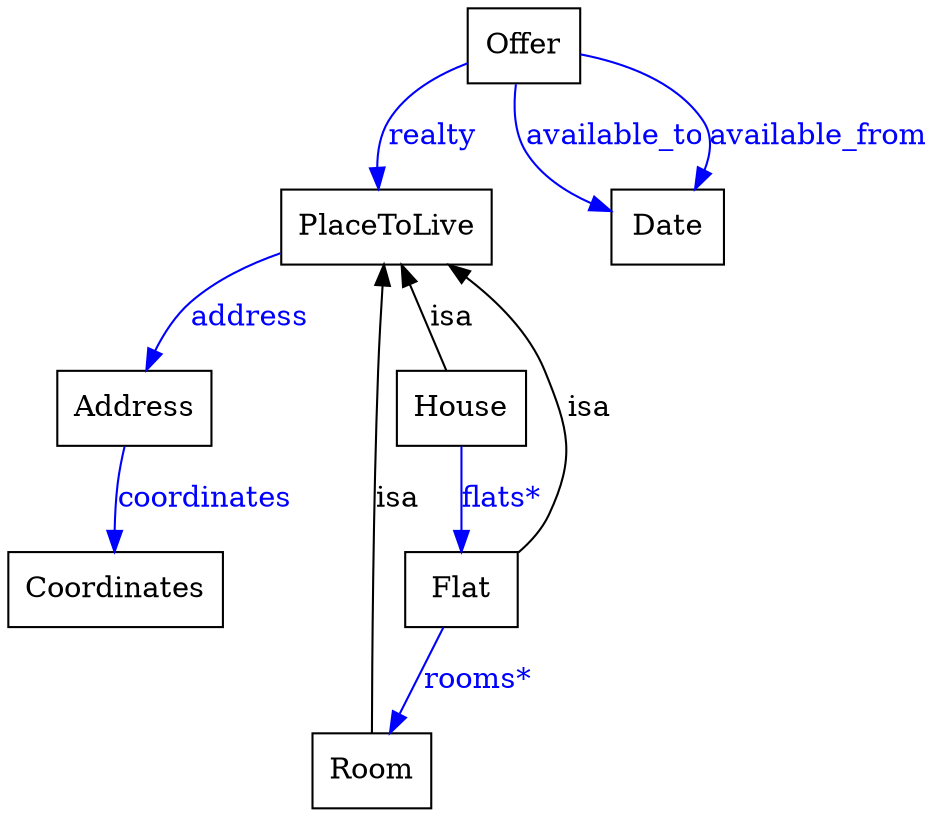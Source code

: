 digraph house {
	node [label="\N"];
	graph [bb="0,0,355,396"];
	PlaceToLive [label=PlaceToLive, shape=box, color="0.0,0.0,0.0", fontcolor="0.0,0.0,0.0", pos="147,288", width="1.1667", height="0.5"];
	Address [label=Address, shape=box, color="0.0,0.0,0.0", fontcolor="0.0,0.0,0.0", pos="47,198", width="0.83333", height="0.5"];
	Date [label=Date, shape=box, color="0.0,0.0,0.0", fontcolor="0.0,0.0,0.0", pos="262,288", width="0.75", height="0.5"];
	Room [label=Room, shape=box, color="0.0,0.0,0.0", fontcolor="0.0,0.0,0.0", pos="147,18", width="0.75", height="0.5"];
	House [label=House, shape=box, color="0.0,0.0,0.0", fontcolor="0.0,0.0,0.0", pos="180,198", width="0.75", height="0.5"];
	Flat [label=Flat, shape=box, color="0.0,0.0,0.0", fontcolor="0.0,0.0,0.0", pos="180,108", width="0.75", height="0.5"];
	Offer [label=Offer, shape=box, color="0.0,0.0,0.0", fontcolor="0.0,0.0,0.0", pos="201,378", width="0.75", height="0.5"];
	Coordinates [label=Coordinates, shape=box, color="0.0,0.0,0.0", fontcolor="0.0,0.0,0.0", pos="40,108", width="1.1111", height="0.5"];
	PlaceToLive -> Address [style=filled, label=address, color="0.6666667,1.0,1.0", fontcolor="0.6666667,1.0,1.0", pos="e,51.152,216.16 104.7,274.81 92.304,269.32 79.535,261.87 70,252 62.981,244.73 57.95,235 54.418,225.79", lp="90.5,243"];
	PlaceToLive -> Room [label=isa, color="0.0,0.0,0.0", fontcolor="0.0,0.0,0.0", dir=back, pos="s,146.04,269.96 145.56,259.97 144.95,246.65 144.3,230.51 144,216 142.83,160.01 142.83,145.99 144,90 144.38,71.613 145.32,50.602 \
146.04,36.043", lp="151.5,153"];
	PlaceToLive -> House [label=isa, color="0.0,0.0,0.0", fontcolor="0.0,0.0,0.0", dir=back, pos="s,153.68,269.79 157.13,260.38 162.39,246.02 168.68,228.87 173.33,216.19", lp="174.5,243"];
	House -> Flat [style=filled, label="flats*", color="0.6666667,1.0,1.0", fontcolor="0.6666667,1.0,1.0", pos="e,180,126.19 180,179.79 180,167.34 180,150.61 180,136.42", lp="195,153"];
	Offer -> Date [style=filled, label=available_to, color="0.6666667,1.0,1.0", fontcolor="0.6666667,1.0,1.0", pos="e,234.75,297.29 197.11,359.81 195.73,348.74 195.8,334.71 202,324 207.44,314.6 216.4,307.37 225.76,301.95", lp="235,333"];
	Offer -> Date [style=filled, label=available_from, color="0.6666667,1.0,1.0", fontcolor="0.6666667,1.0,1.0", pos="e,269.36,306.21 228.34,370.75 242.84,365.37 259.39,356.39 268,342 272.59,334.32 272.96,324.91 271.6,316.12", lp="313.5,333"];
	Offer -> PlaceToLive [style=filled, label=realty, color="0.6666667,1.0,1.0", fontcolor="0.6666667,1.0,1.0", pos="e,143.33,306.07 173.8,366.25 163.86,360.47 153.67,352.47 148,342 143.81,334.26 142.56,324.94 142.65,316.24", lp="163.5,333"];
	PlaceToLive -> Flat [label=isa, color="0.0,0.0,0.0", fontcolor="0.0,0.0,0.0", dir=back, pos="s,172.99,269.96 180.66,263.49 194.67,251.08 209.24,234.68 216,216 226.9,185.9 226.65,173.41 214,144 211.21,137.52 206.73,131.5 201.91\
,126.31", lp="231.5,198"];
	Flat -> Room [style=filled, label="rooms*", color="0.6666667,1.0,1.0", fontcolor="0.6666667,1.0,1.0", pos="e,153.67,36.186 173.32,89.787 168.67,77.1 162.38,59.947 157.12,45.59", lp="187.5,63"];
	Address -> Coordinates [style=filled, label=coordinates, color="0.6666667,1.0,1.0", fontcolor="0.6666667,1.0,1.0", pos="e,39.675,126.04 43.426,179.75 42.46,174.09 41.535,167.8 41,162 40.226,153.6 39.873,144.43 39.74,136.07", lp="72,153"];
}
